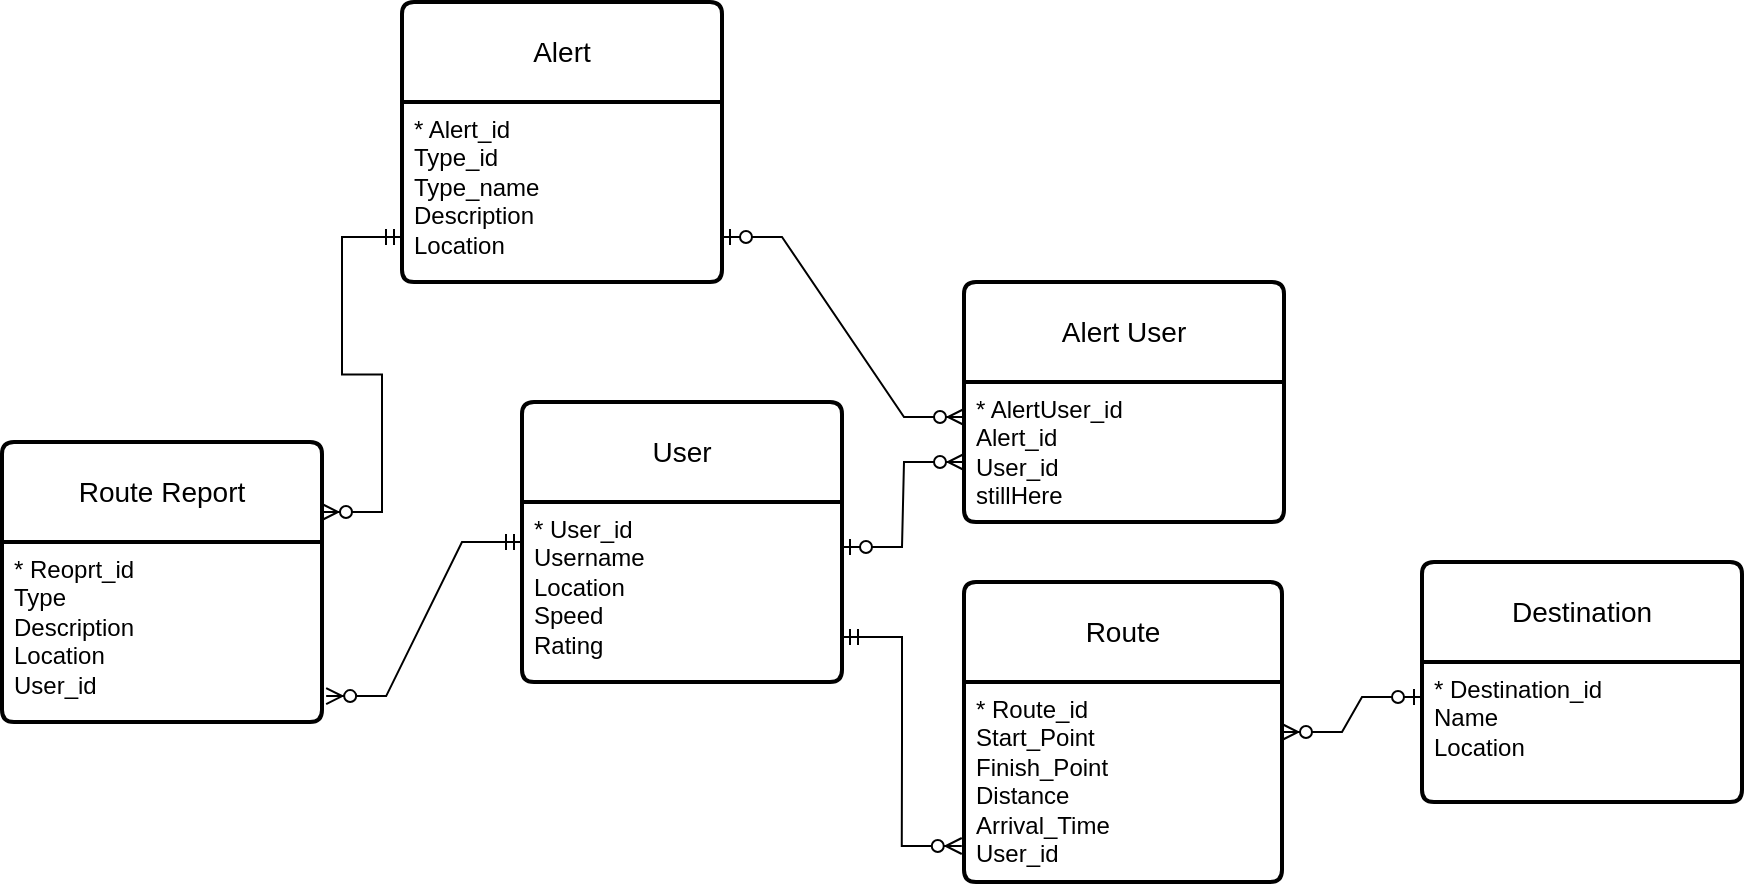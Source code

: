 <mxfile version="25.0.3">
  <diagram name="Страница-1" id="xUU9O5qvIGrHUcx66OPM">
    <mxGraphModel dx="1290" dy="565" grid="1" gridSize="10" guides="1" tooltips="1" connect="1" arrows="1" fold="1" page="1" pageScale="1" pageWidth="827" pageHeight="1169" math="0" shadow="0">
      <root>
        <mxCell id="0" />
        <mxCell id="1" parent="0" />
        <mxCell id="kIDzdMc_zye0deyHIf8t-83" value="User" style="swimlane;childLayout=stackLayout;horizontal=1;startSize=50;horizontalStack=0;rounded=1;fontSize=14;fontStyle=0;strokeWidth=2;resizeParent=0;resizeLast=1;shadow=0;dashed=0;align=center;arcSize=4;whiteSpace=wrap;html=1;" vertex="1" parent="1">
          <mxGeometry x="460" y="670" width="160" height="140" as="geometry">
            <mxRectangle x="240" y="710" width="70" height="50" as="alternateBounds" />
          </mxGeometry>
        </mxCell>
        <mxCell id="kIDzdMc_zye0deyHIf8t-84" value="* User_id&lt;br&gt;Username&lt;br&gt;Location&lt;div&gt;Speed&lt;/div&gt;&lt;div&gt;Rating&lt;/div&gt;" style="align=left;strokeColor=none;fillColor=none;spacingLeft=4;fontSize=12;verticalAlign=top;resizable=0;rotatable=0;part=1;html=1;" vertex="1" parent="kIDzdMc_zye0deyHIf8t-83">
          <mxGeometry y="50" width="160" height="90" as="geometry" />
        </mxCell>
        <mxCell id="kIDzdMc_zye0deyHIf8t-85" value="Route Report" style="swimlane;childLayout=stackLayout;horizontal=1;startSize=50;horizontalStack=0;rounded=1;fontSize=14;fontStyle=0;strokeWidth=2;resizeParent=0;resizeLast=1;shadow=0;dashed=0;align=center;arcSize=4;whiteSpace=wrap;html=1;" vertex="1" parent="1">
          <mxGeometry x="200" y="690" width="160" height="140" as="geometry">
            <mxRectangle x="240" y="710" width="70" height="50" as="alternateBounds" />
          </mxGeometry>
        </mxCell>
        <mxCell id="kIDzdMc_zye0deyHIf8t-86" value="* Reoprt_id&lt;br&gt;Type&lt;br&gt;Description&lt;br&gt;&lt;div&gt;Location&lt;/div&gt;&lt;div&gt;User_id&lt;/div&gt;" style="align=left;strokeColor=none;fillColor=none;spacingLeft=4;fontSize=12;verticalAlign=top;resizable=0;rotatable=0;part=1;html=1;" vertex="1" parent="kIDzdMc_zye0deyHIf8t-85">
          <mxGeometry y="50" width="160" height="90" as="geometry" />
        </mxCell>
        <mxCell id="kIDzdMc_zye0deyHIf8t-87" value="Route" style="swimlane;childLayout=stackLayout;horizontal=1;startSize=50;horizontalStack=0;rounded=1;fontSize=14;fontStyle=0;strokeWidth=2;resizeParent=0;resizeLast=1;shadow=0;dashed=0;align=center;arcSize=4;whiteSpace=wrap;html=1;" vertex="1" parent="1">
          <mxGeometry x="681" y="760" width="159" height="150" as="geometry">
            <mxRectangle x="240" y="710" width="70" height="50" as="alternateBounds" />
          </mxGeometry>
        </mxCell>
        <mxCell id="kIDzdMc_zye0deyHIf8t-88" value="* Route_id&lt;br&gt;Start_Point&lt;br&gt;Finish_Point&lt;div&gt;&lt;div&gt;Distance&lt;/div&gt;&lt;div&gt;Arrival_Time&lt;/div&gt;&lt;div&gt;User_id&lt;/div&gt;&lt;/div&gt;" style="align=left;strokeColor=none;fillColor=none;spacingLeft=4;fontSize=12;verticalAlign=top;resizable=0;rotatable=0;part=1;html=1;" vertex="1" parent="kIDzdMc_zye0deyHIf8t-87">
          <mxGeometry y="50" width="159" height="100" as="geometry" />
        </mxCell>
        <mxCell id="kIDzdMc_zye0deyHIf8t-89" value="Alert" style="swimlane;childLayout=stackLayout;horizontal=1;startSize=50;horizontalStack=0;rounded=1;fontSize=14;fontStyle=0;strokeWidth=2;resizeParent=0;resizeLast=1;shadow=0;dashed=0;align=center;arcSize=4;whiteSpace=wrap;html=1;" vertex="1" parent="1">
          <mxGeometry x="400" y="470" width="160" height="140" as="geometry">
            <mxRectangle x="240" y="710" width="70" height="50" as="alternateBounds" />
          </mxGeometry>
        </mxCell>
        <mxCell id="kIDzdMc_zye0deyHIf8t-90" value="* Alert_id&lt;br&gt;Type_id&lt;div&gt;Type_name&lt;br&gt;Description&lt;br&gt;&lt;div&gt;Location&lt;/div&gt;&lt;div&gt;&lt;br&gt;&lt;/div&gt;&lt;/div&gt;" style="align=left;strokeColor=none;fillColor=none;spacingLeft=4;fontSize=12;verticalAlign=top;resizable=0;rotatable=0;part=1;html=1;" vertex="1" parent="kIDzdMc_zye0deyHIf8t-89">
          <mxGeometry y="50" width="160" height="90" as="geometry" />
        </mxCell>
        <mxCell id="kIDzdMc_zye0deyHIf8t-95" value="" style="edgeStyle=entityRelationEdgeStyle;fontSize=12;html=1;endArrow=ERzeroToMany;startArrow=ERmandOne;rounded=0;exitX=0;exitY=0.5;exitDx=0;exitDy=0;entryX=1.013;entryY=0.856;entryDx=0;entryDy=0;entryPerimeter=0;" edge="1" parent="1" source="kIDzdMc_zye0deyHIf8t-83" target="kIDzdMc_zye0deyHIf8t-86">
          <mxGeometry width="100" height="100" relative="1" as="geometry">
            <mxPoint x="500" y="580" as="sourcePoint" />
            <mxPoint x="600" y="480" as="targetPoint" />
          </mxGeometry>
        </mxCell>
        <mxCell id="kIDzdMc_zye0deyHIf8t-96" value="" style="edgeStyle=entityRelationEdgeStyle;fontSize=12;html=1;endArrow=ERzeroToMany;startArrow=ERmandOne;rounded=0;entryX=-0.007;entryY=0.82;entryDx=0;entryDy=0;entryPerimeter=0;exitX=1;exitY=0.75;exitDx=0;exitDy=0;" edge="1" parent="1" source="kIDzdMc_zye0deyHIf8t-84" target="kIDzdMc_zye0deyHIf8t-88">
          <mxGeometry width="100" height="100" relative="1" as="geometry">
            <mxPoint x="690" y="822" as="sourcePoint" />
            <mxPoint x="880" y="697" as="targetPoint" />
          </mxGeometry>
        </mxCell>
        <mxCell id="kIDzdMc_zye0deyHIf8t-99" value="Destination" style="swimlane;childLayout=stackLayout;horizontal=1;startSize=50;horizontalStack=0;rounded=1;fontSize=14;fontStyle=0;strokeWidth=2;resizeParent=0;resizeLast=1;shadow=0;dashed=0;align=center;arcSize=4;whiteSpace=wrap;html=1;" vertex="1" parent="1">
          <mxGeometry x="910" y="750" width="160" height="120" as="geometry">
            <mxRectangle x="240" y="710" width="70" height="50" as="alternateBounds" />
          </mxGeometry>
        </mxCell>
        <mxCell id="kIDzdMc_zye0deyHIf8t-100" value="* Destination_id&lt;br&gt;Name&lt;br&gt;Location" style="align=left;strokeColor=none;fillColor=none;spacingLeft=4;fontSize=12;verticalAlign=top;resizable=0;rotatable=0;part=1;html=1;" vertex="1" parent="kIDzdMc_zye0deyHIf8t-99">
          <mxGeometry y="50" width="160" height="70" as="geometry" />
        </mxCell>
        <mxCell id="kIDzdMc_zye0deyHIf8t-101" style="edgeStyle=orthogonalEdgeStyle;rounded=0;orthogonalLoop=1;jettySize=auto;html=1;exitX=0.5;exitY=1;exitDx=0;exitDy=0;" edge="1" parent="kIDzdMc_zye0deyHIf8t-99" source="kIDzdMc_zye0deyHIf8t-100" target="kIDzdMc_zye0deyHIf8t-100">
          <mxGeometry relative="1" as="geometry" />
        </mxCell>
        <mxCell id="kIDzdMc_zye0deyHIf8t-102" value="Alert User" style="swimlane;childLayout=stackLayout;horizontal=1;startSize=50;horizontalStack=0;rounded=1;fontSize=14;fontStyle=0;strokeWidth=2;resizeParent=0;resizeLast=1;shadow=0;dashed=0;align=center;arcSize=4;whiteSpace=wrap;html=1;" vertex="1" parent="1">
          <mxGeometry x="681" y="610" width="160" height="120" as="geometry">
            <mxRectangle x="240" y="710" width="70" height="50" as="alternateBounds" />
          </mxGeometry>
        </mxCell>
        <mxCell id="kIDzdMc_zye0deyHIf8t-103" value="* AlertUser_id&lt;br&gt;Alert_id&lt;div&gt;User_id&lt;div&gt;stillHere&lt;/div&gt;&lt;/div&gt;" style="align=left;strokeColor=none;fillColor=none;spacingLeft=4;fontSize=12;verticalAlign=top;resizable=0;rotatable=0;part=1;html=1;" vertex="1" parent="kIDzdMc_zye0deyHIf8t-102">
          <mxGeometry y="50" width="160" height="70" as="geometry" />
        </mxCell>
        <mxCell id="kIDzdMc_zye0deyHIf8t-106" value="" style="edgeStyle=entityRelationEdgeStyle;fontSize=12;html=1;endArrow=ERzeroToMany;startArrow=ERzeroToOne;rounded=0;entryX=0;entryY=0.75;entryDx=0;entryDy=0;exitX=1;exitY=0.25;exitDx=0;exitDy=0;" edge="1" parent="1" source="kIDzdMc_zye0deyHIf8t-84" target="kIDzdMc_zye0deyHIf8t-102">
          <mxGeometry width="100" height="100" relative="1" as="geometry">
            <mxPoint x="780" y="730" as="sourcePoint" />
            <mxPoint x="880" y="630" as="targetPoint" />
          </mxGeometry>
        </mxCell>
        <mxCell id="kIDzdMc_zye0deyHIf8t-107" value="" style="edgeStyle=entityRelationEdgeStyle;fontSize=12;html=1;endArrow=ERzeroToMany;startArrow=ERzeroToOne;rounded=0;entryX=0;entryY=0.25;entryDx=0;entryDy=0;exitX=1;exitY=0.75;exitDx=0;exitDy=0;" edge="1" parent="1" source="kIDzdMc_zye0deyHIf8t-90" target="kIDzdMc_zye0deyHIf8t-103">
          <mxGeometry width="100" height="100" relative="1" as="geometry">
            <mxPoint x="1090" y="540" as="sourcePoint" />
            <mxPoint x="990" y="703" as="targetPoint" />
          </mxGeometry>
        </mxCell>
        <mxCell id="kIDzdMc_zye0deyHIf8t-108" value="" style="edgeStyle=entityRelationEdgeStyle;fontSize=12;html=1;endArrow=ERzeroToMany;startArrow=ERzeroToOne;rounded=0;entryX=1;entryY=0.25;entryDx=0;entryDy=0;exitX=0;exitY=0.25;exitDx=0;exitDy=0;" edge="1" parent="1" source="kIDzdMc_zye0deyHIf8t-100" target="kIDzdMc_zye0deyHIf8t-88">
          <mxGeometry width="100" height="100" relative="1" as="geometry">
            <mxPoint x="1210" y="670" as="sourcePoint" />
            <mxPoint x="1180" y="815" as="targetPoint" />
            <Array as="points">
              <mxPoint x="860" y="860" />
            </Array>
          </mxGeometry>
        </mxCell>
        <mxCell id="kIDzdMc_zye0deyHIf8t-109" value="" style="edgeStyle=entityRelationEdgeStyle;fontSize=12;html=1;endArrow=ERzeroToMany;startArrow=ERmandOne;rounded=0;entryX=1;entryY=0.25;entryDx=0;entryDy=0;exitX=0;exitY=0.75;exitDx=0;exitDy=0;" edge="1" parent="1" source="kIDzdMc_zye0deyHIf8t-90" target="kIDzdMc_zye0deyHIf8t-85">
          <mxGeometry width="100" height="100" relative="1" as="geometry">
            <mxPoint x="360" y="550" as="sourcePoint" />
            <mxPoint x="250" y="623" as="targetPoint" />
          </mxGeometry>
        </mxCell>
      </root>
    </mxGraphModel>
  </diagram>
</mxfile>
